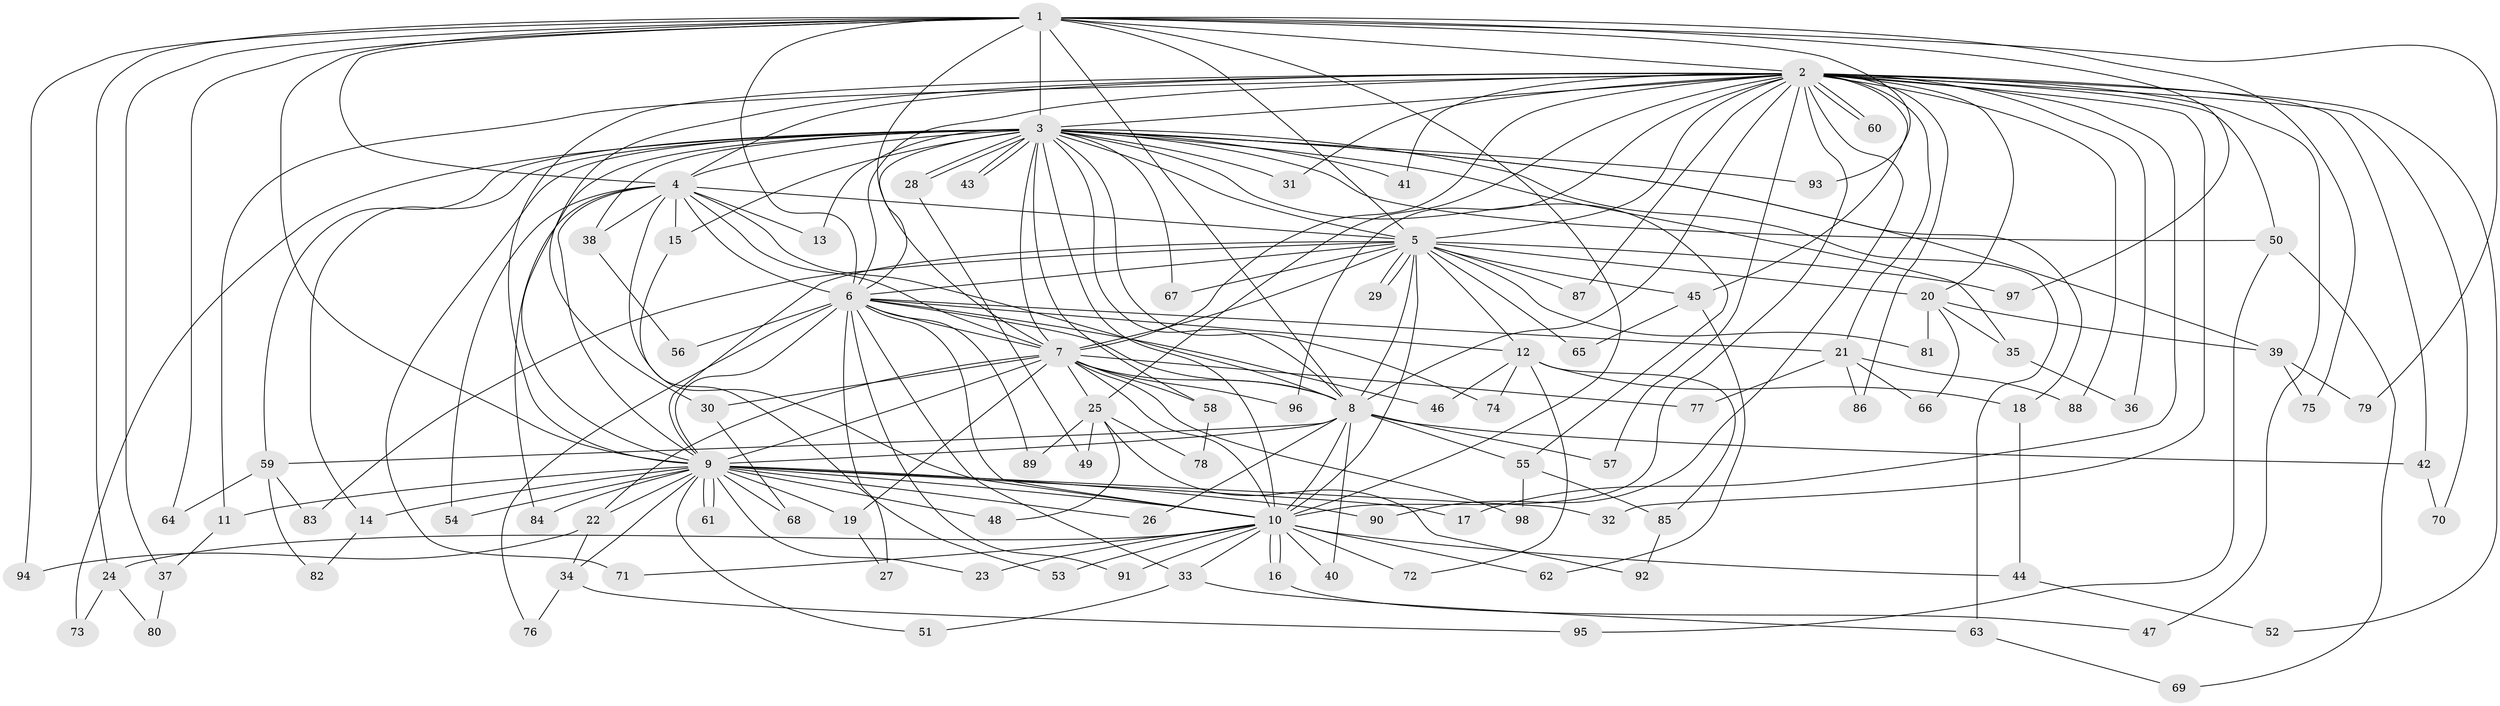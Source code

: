 // Generated by graph-tools (version 1.1) at 2025/01/03/09/25 03:01:14]
// undirected, 98 vertices, 221 edges
graph export_dot {
graph [start="1"]
  node [color=gray90,style=filled];
  1;
  2;
  3;
  4;
  5;
  6;
  7;
  8;
  9;
  10;
  11;
  12;
  13;
  14;
  15;
  16;
  17;
  18;
  19;
  20;
  21;
  22;
  23;
  24;
  25;
  26;
  27;
  28;
  29;
  30;
  31;
  32;
  33;
  34;
  35;
  36;
  37;
  38;
  39;
  40;
  41;
  42;
  43;
  44;
  45;
  46;
  47;
  48;
  49;
  50;
  51;
  52;
  53;
  54;
  55;
  56;
  57;
  58;
  59;
  60;
  61;
  62;
  63;
  64;
  65;
  66;
  67;
  68;
  69;
  70;
  71;
  72;
  73;
  74;
  75;
  76;
  77;
  78;
  79;
  80;
  81;
  82;
  83;
  84;
  85;
  86;
  87;
  88;
  89;
  90;
  91;
  92;
  93;
  94;
  95;
  96;
  97;
  98;
  1 -- 2;
  1 -- 3;
  1 -- 4;
  1 -- 5;
  1 -- 6;
  1 -- 7;
  1 -- 8;
  1 -- 9;
  1 -- 10;
  1 -- 24;
  1 -- 37;
  1 -- 64;
  1 -- 75;
  1 -- 79;
  1 -- 93;
  1 -- 94;
  1 -- 97;
  2 -- 3;
  2 -- 4;
  2 -- 5;
  2 -- 6;
  2 -- 7;
  2 -- 8;
  2 -- 9;
  2 -- 10;
  2 -- 11;
  2 -- 17;
  2 -- 20;
  2 -- 21;
  2 -- 25;
  2 -- 30;
  2 -- 31;
  2 -- 32;
  2 -- 36;
  2 -- 41;
  2 -- 42;
  2 -- 45;
  2 -- 47;
  2 -- 50;
  2 -- 52;
  2 -- 57;
  2 -- 60;
  2 -- 60;
  2 -- 70;
  2 -- 86;
  2 -- 87;
  2 -- 88;
  2 -- 90;
  2 -- 96;
  3 -- 4;
  3 -- 5;
  3 -- 6;
  3 -- 7;
  3 -- 8;
  3 -- 9;
  3 -- 10;
  3 -- 13;
  3 -- 14;
  3 -- 15;
  3 -- 18;
  3 -- 28;
  3 -- 28;
  3 -- 31;
  3 -- 35;
  3 -- 38;
  3 -- 39;
  3 -- 41;
  3 -- 43;
  3 -- 43;
  3 -- 50;
  3 -- 55;
  3 -- 58;
  3 -- 59;
  3 -- 63;
  3 -- 67;
  3 -- 71;
  3 -- 73;
  3 -- 74;
  3 -- 93;
  4 -- 5;
  4 -- 6;
  4 -- 7;
  4 -- 8;
  4 -- 9;
  4 -- 10;
  4 -- 13;
  4 -- 15;
  4 -- 38;
  4 -- 54;
  4 -- 84;
  5 -- 6;
  5 -- 7;
  5 -- 8;
  5 -- 9;
  5 -- 10;
  5 -- 12;
  5 -- 20;
  5 -- 29;
  5 -- 29;
  5 -- 45;
  5 -- 65;
  5 -- 67;
  5 -- 81;
  5 -- 83;
  5 -- 87;
  5 -- 97;
  6 -- 7;
  6 -- 8;
  6 -- 9;
  6 -- 10;
  6 -- 12;
  6 -- 21;
  6 -- 27;
  6 -- 33;
  6 -- 46;
  6 -- 56;
  6 -- 76;
  6 -- 89;
  6 -- 91;
  7 -- 8;
  7 -- 9;
  7 -- 10;
  7 -- 19;
  7 -- 22;
  7 -- 25;
  7 -- 30;
  7 -- 58;
  7 -- 77;
  7 -- 96;
  7 -- 98;
  8 -- 9;
  8 -- 10;
  8 -- 26;
  8 -- 40;
  8 -- 42;
  8 -- 55;
  8 -- 57;
  8 -- 59;
  9 -- 10;
  9 -- 11;
  9 -- 14;
  9 -- 17;
  9 -- 19;
  9 -- 22;
  9 -- 23;
  9 -- 26;
  9 -- 32;
  9 -- 34;
  9 -- 48;
  9 -- 51;
  9 -- 54;
  9 -- 61;
  9 -- 61;
  9 -- 68;
  9 -- 84;
  9 -- 90;
  10 -- 16;
  10 -- 16;
  10 -- 23;
  10 -- 24;
  10 -- 33;
  10 -- 40;
  10 -- 44;
  10 -- 53;
  10 -- 62;
  10 -- 71;
  10 -- 72;
  10 -- 91;
  11 -- 37;
  12 -- 18;
  12 -- 46;
  12 -- 72;
  12 -- 74;
  12 -- 85;
  14 -- 82;
  15 -- 53;
  16 -- 47;
  18 -- 44;
  19 -- 27;
  20 -- 35;
  20 -- 39;
  20 -- 66;
  20 -- 81;
  21 -- 66;
  21 -- 77;
  21 -- 86;
  21 -- 88;
  22 -- 34;
  22 -- 94;
  24 -- 73;
  24 -- 80;
  25 -- 48;
  25 -- 49;
  25 -- 78;
  25 -- 89;
  25 -- 92;
  28 -- 49;
  30 -- 68;
  33 -- 51;
  33 -- 63;
  34 -- 76;
  34 -- 95;
  35 -- 36;
  37 -- 80;
  38 -- 56;
  39 -- 75;
  39 -- 79;
  42 -- 70;
  44 -- 52;
  45 -- 62;
  45 -- 65;
  50 -- 69;
  50 -- 95;
  55 -- 85;
  55 -- 98;
  58 -- 78;
  59 -- 64;
  59 -- 82;
  59 -- 83;
  63 -- 69;
  85 -- 92;
}
